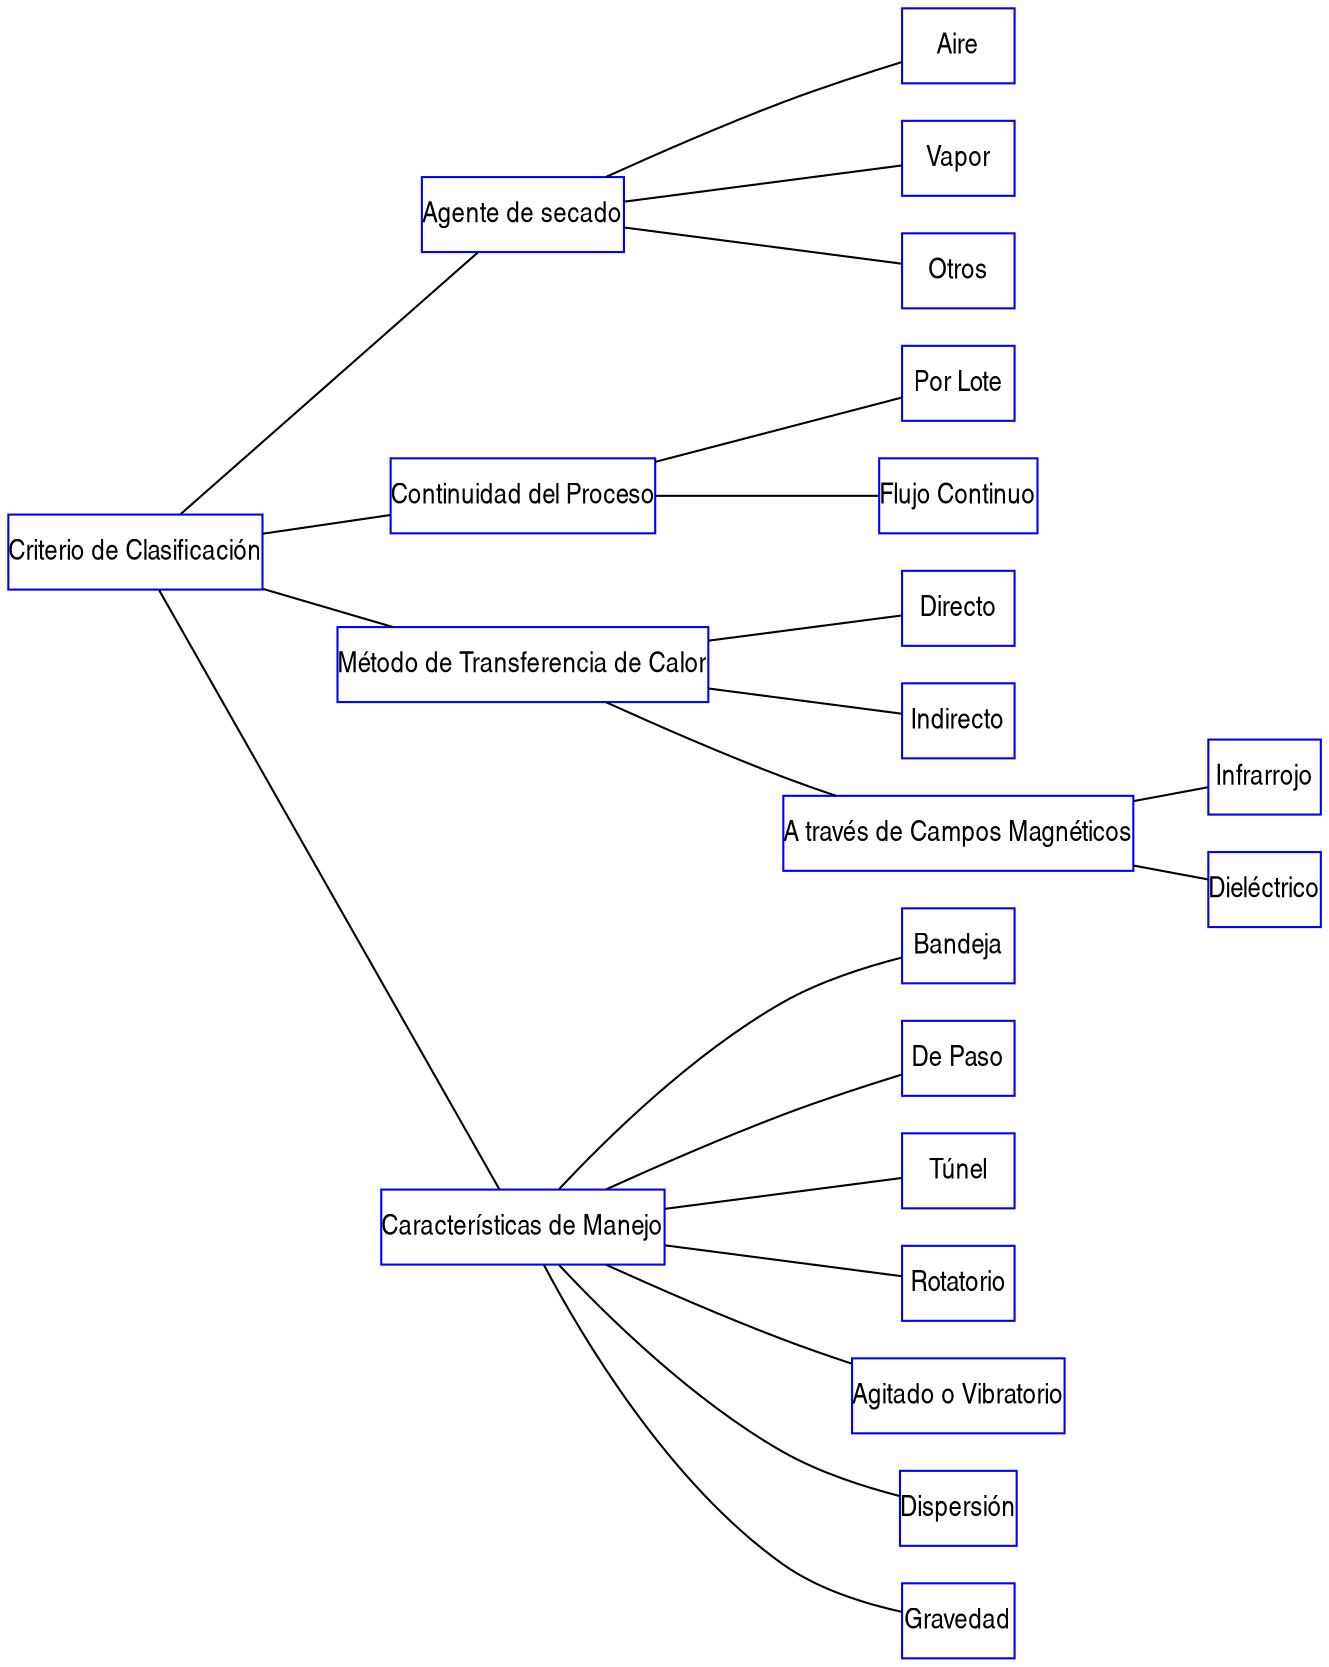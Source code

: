 
graph Clasificacion {
rankdir=LR;
node[shape="box",margin="0", color="blue", width=auto, height=auto, fontname="Liberation Sans Narrow"];
"Criterio de Clasificación" -- "Agente de secado" -- "Aire"
"Criterio de Clasificación" -- "Continuidad del Proceso" -- "Por Lote"
"Criterio de Clasificación" -- "Método de Transferencia de Calor" -- "Directo"
"Criterio de Clasificación" -- "Características de Manejo" -- "Bandeja"
"Agente de secado" -- "Vapor"
"Agente de secado" -- "Otros"
"Continuidad del Proceso" -- "Flujo Continuo"
"Método de Transferencia de Calor" -- "Indirecto"
"Método de Transferencia de Calor" -- "A través de Campos Magnéticos" -- "Infrarrojo"
"A través de Campos Magnéticos" -- "Dieléctrico"
"Características de Manejo" -- "De Paso"
"Características de Manejo" -- "Túnel"
"Características de Manejo" -- "Rotatorio"
"Características de Manejo" -- "Agitado o Vibratorio"
"Características de Manejo" -- "Dispersión"
"Características de Manejo" -- "Gravedad"
{ rank=same  }

}
